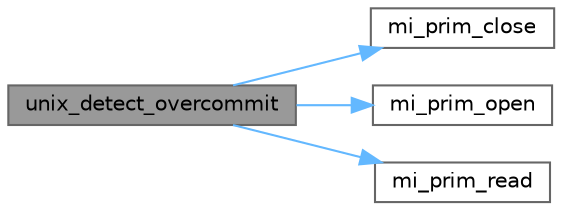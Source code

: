 digraph "unix_detect_overcommit"
{
 // LATEX_PDF_SIZE
  bgcolor="transparent";
  edge [fontname=Helvetica,fontsize=10,labelfontname=Helvetica,labelfontsize=10];
  node [fontname=Helvetica,fontsize=10,shape=box,height=0.2,width=0.4];
  rankdir="LR";
  Node1 [id="Node000001",label="unix_detect_overcommit",height=0.2,width=0.4,color="gray40", fillcolor="grey60", style="filled", fontcolor="black",tooltip=" "];
  Node1 -> Node2 [id="edge1_Node000001_Node000002",color="steelblue1",style="solid",tooltip=" "];
  Node2 [id="Node000002",label="mi_prim_close",height=0.2,width=0.4,color="grey40", fillcolor="white", style="filled",URL="$unix_2prim_8c.html#a1bf67c8e43c8df4cefd984bee41c81a9",tooltip=" "];
  Node1 -> Node3 [id="edge2_Node000001_Node000003",color="steelblue1",style="solid",tooltip=" "];
  Node3 [id="Node000003",label="mi_prim_open",height=0.2,width=0.4,color="grey40", fillcolor="white", style="filled",URL="$unix_2prim_8c.html#a0860bd7d20380405ebe50dc48e9996e4",tooltip=" "];
  Node1 -> Node4 [id="edge3_Node000001_Node000004",color="steelblue1",style="solid",tooltip=" "];
  Node4 [id="Node000004",label="mi_prim_read",height=0.2,width=0.4,color="grey40", fillcolor="white", style="filled",URL="$unix_2prim_8c.html#ae77fe82ffa9c3ceedea9d71d1a62438b",tooltip=" "];
}
